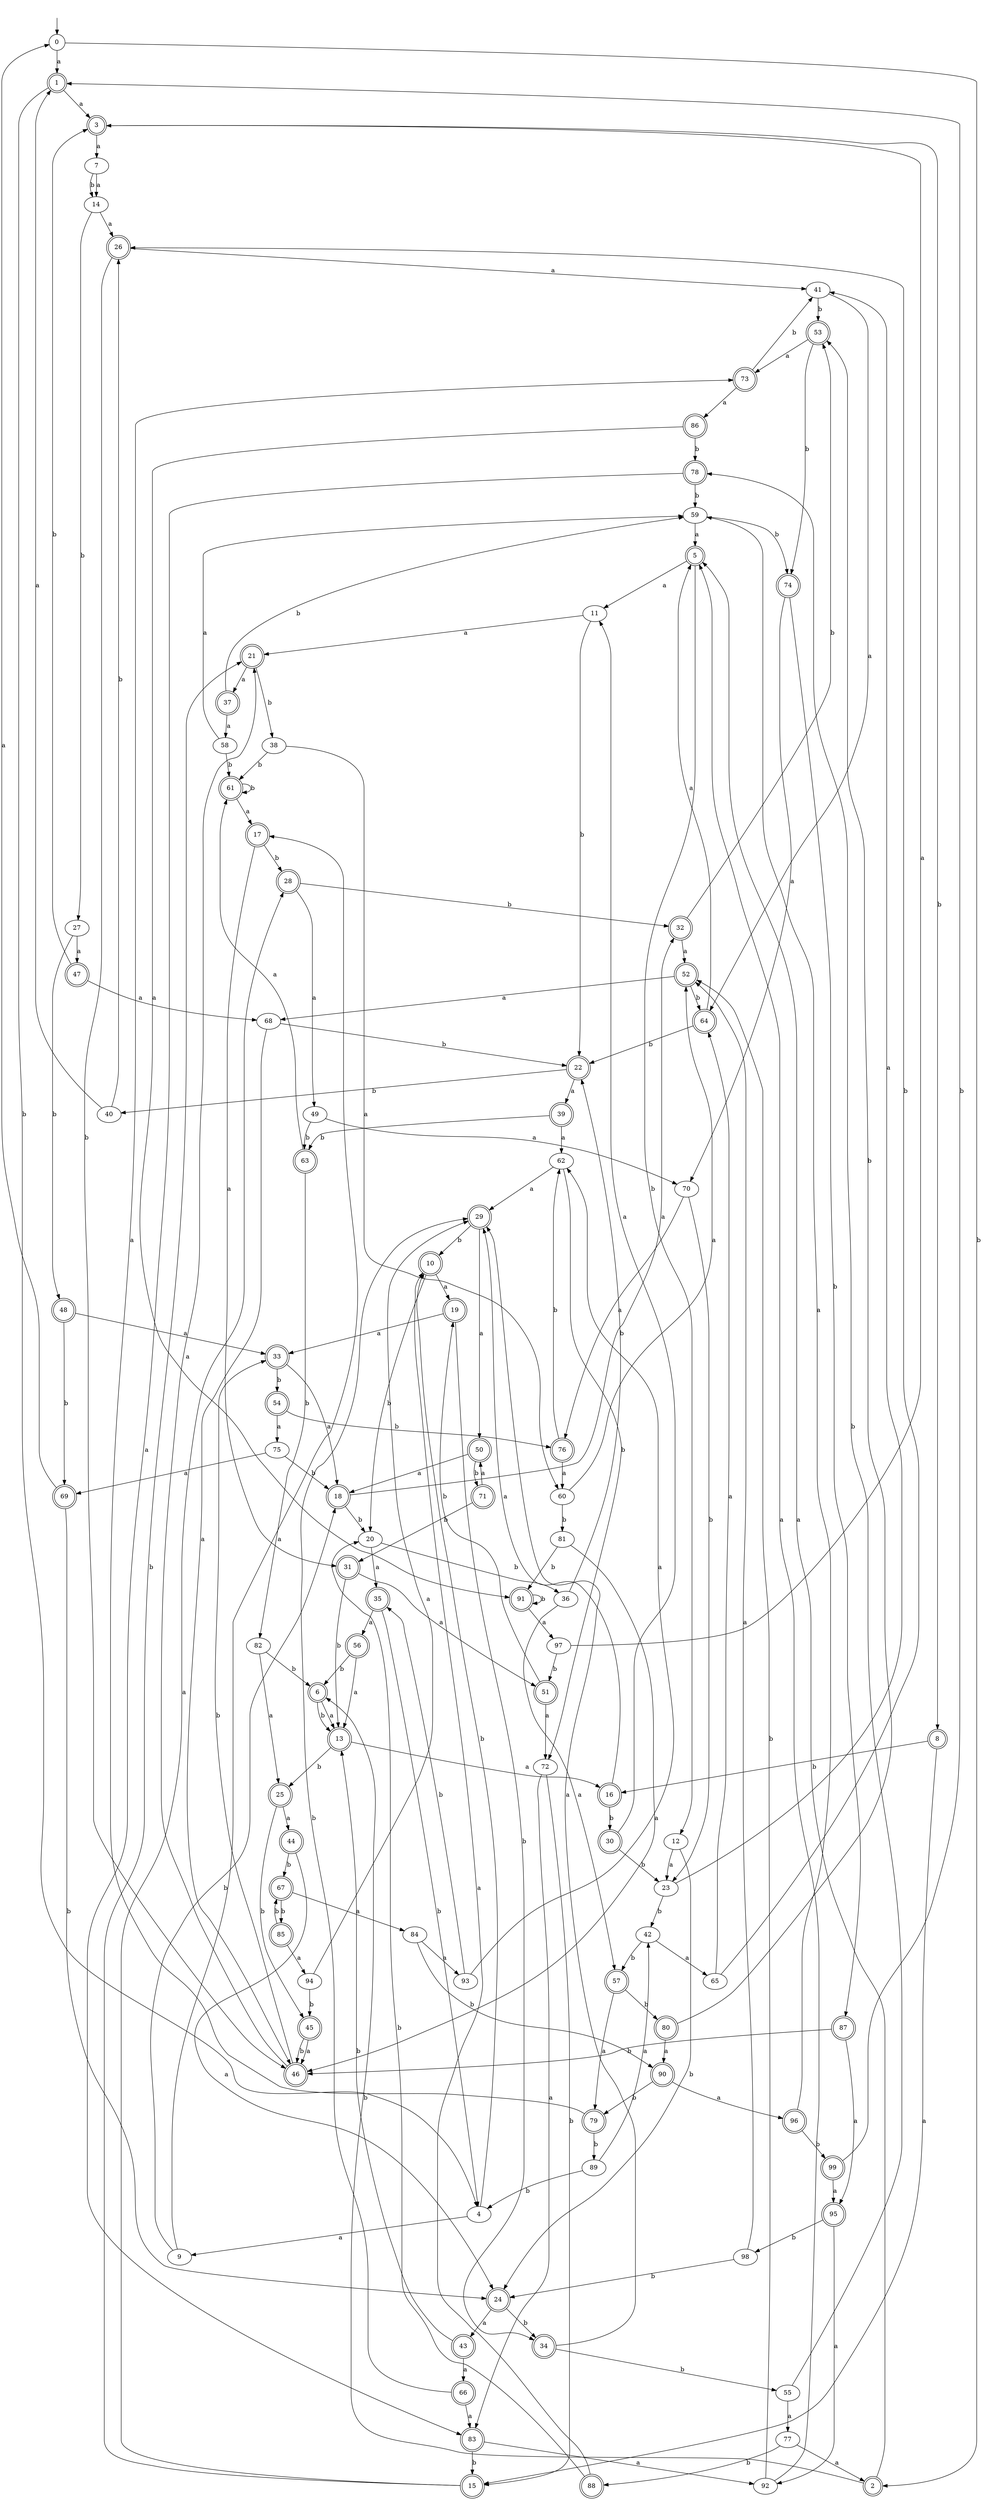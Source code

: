 digraph RandomDFA {
  __start0 [label="", shape=none];
  __start0 -> 0 [label=""];
  0 [shape=circle]
  0 -> 1 [label="a"]
  0 -> 2 [label="b"]
  1 [shape=doublecircle]
  1 -> 3 [label="a"]
  1 -> 4 [label="b"]
  2 [shape=doublecircle]
  2 -> 5 [label="a"]
  2 -> 6 [label="b"]
  3 [shape=doublecircle]
  3 -> 7 [label="a"]
  3 -> 8 [label="b"]
  4
  4 -> 9 [label="a"]
  4 -> 10 [label="b"]
  5 [shape=doublecircle]
  5 -> 11 [label="a"]
  5 -> 12 [label="b"]
  6 [shape=doublecircle]
  6 -> 13 [label="a"]
  6 -> 13 [label="b"]
  7
  7 -> 14 [label="a"]
  7 -> 14 [label="b"]
  8 [shape=doublecircle]
  8 -> 15 [label="a"]
  8 -> 16 [label="b"]
  9
  9 -> 17 [label="a"]
  9 -> 18 [label="b"]
  10 [shape=doublecircle]
  10 -> 19 [label="a"]
  10 -> 20 [label="b"]
  11
  11 -> 21 [label="a"]
  11 -> 22 [label="b"]
  12
  12 -> 23 [label="a"]
  12 -> 24 [label="b"]
  13 [shape=doublecircle]
  13 -> 16 [label="a"]
  13 -> 25 [label="b"]
  14
  14 -> 26 [label="a"]
  14 -> 27 [label="b"]
  15 [shape=doublecircle]
  15 -> 28 [label="a"]
  15 -> 21 [label="b"]
  16 [shape=doublecircle]
  16 -> 29 [label="a"]
  16 -> 30 [label="b"]
  17 [shape=doublecircle]
  17 -> 31 [label="a"]
  17 -> 28 [label="b"]
  18 [shape=doublecircle]
  18 -> 32 [label="a"]
  18 -> 20 [label="b"]
  19 [shape=doublecircle]
  19 -> 33 [label="a"]
  19 -> 34 [label="b"]
  20
  20 -> 35 [label="a"]
  20 -> 36 [label="b"]
  21 [shape=doublecircle]
  21 -> 37 [label="a"]
  21 -> 38 [label="b"]
  22 [shape=doublecircle]
  22 -> 39 [label="a"]
  22 -> 40 [label="b"]
  23
  23 -> 41 [label="a"]
  23 -> 42 [label="b"]
  24 [shape=doublecircle]
  24 -> 43 [label="a"]
  24 -> 34 [label="b"]
  25 [shape=doublecircle]
  25 -> 44 [label="a"]
  25 -> 45 [label="b"]
  26 [shape=doublecircle]
  26 -> 41 [label="a"]
  26 -> 46 [label="b"]
  27
  27 -> 47 [label="a"]
  27 -> 48 [label="b"]
  28 [shape=doublecircle]
  28 -> 49 [label="a"]
  28 -> 32 [label="b"]
  29 [shape=doublecircle]
  29 -> 50 [label="a"]
  29 -> 10 [label="b"]
  30 [shape=doublecircle]
  30 -> 11 [label="a"]
  30 -> 23 [label="b"]
  31 [shape=doublecircle]
  31 -> 51 [label="a"]
  31 -> 13 [label="b"]
  32 [shape=doublecircle]
  32 -> 52 [label="a"]
  32 -> 53 [label="b"]
  33 [shape=doublecircle]
  33 -> 18 [label="a"]
  33 -> 54 [label="b"]
  34 [shape=doublecircle]
  34 -> 29 [label="a"]
  34 -> 55 [label="b"]
  35 [shape=doublecircle]
  35 -> 56 [label="a"]
  35 -> 4 [label="b"]
  36
  36 -> 57 [label="a"]
  36 -> 22 [label="b"]
  37 [shape=doublecircle]
  37 -> 58 [label="a"]
  37 -> 59 [label="b"]
  38
  38 -> 60 [label="a"]
  38 -> 61 [label="b"]
  39 [shape=doublecircle]
  39 -> 62 [label="a"]
  39 -> 63 [label="b"]
  40
  40 -> 1 [label="a"]
  40 -> 26 [label="b"]
  41
  41 -> 64 [label="a"]
  41 -> 53 [label="b"]
  42
  42 -> 65 [label="a"]
  42 -> 57 [label="b"]
  43 [shape=doublecircle]
  43 -> 66 [label="a"]
  43 -> 13 [label="b"]
  44 [shape=doublecircle]
  44 -> 24 [label="a"]
  44 -> 67 [label="b"]
  45 [shape=doublecircle]
  45 -> 46 [label="a"]
  45 -> 46 [label="b"]
  46 [shape=doublecircle]
  46 -> 21 [label="a"]
  46 -> 33 [label="b"]
  47 [shape=doublecircle]
  47 -> 68 [label="a"]
  47 -> 3 [label="b"]
  48 [shape=doublecircle]
  48 -> 33 [label="a"]
  48 -> 69 [label="b"]
  49
  49 -> 70 [label="a"]
  49 -> 63 [label="b"]
  50 [shape=doublecircle]
  50 -> 18 [label="a"]
  50 -> 71 [label="b"]
  51 [shape=doublecircle]
  51 -> 72 [label="a"]
  51 -> 19 [label="b"]
  52 [shape=doublecircle]
  52 -> 68 [label="a"]
  52 -> 64 [label="b"]
  53 [shape=doublecircle]
  53 -> 73 [label="a"]
  53 -> 74 [label="b"]
  54 [shape=doublecircle]
  54 -> 75 [label="a"]
  54 -> 76 [label="b"]
  55
  55 -> 77 [label="a"]
  55 -> 78 [label="b"]
  56 [shape=doublecircle]
  56 -> 13 [label="a"]
  56 -> 6 [label="b"]
  57 [shape=doublecircle]
  57 -> 79 [label="a"]
  57 -> 80 [label="b"]
  58
  58 -> 59 [label="a"]
  58 -> 61 [label="b"]
  59
  59 -> 5 [label="a"]
  59 -> 74 [label="b"]
  60
  60 -> 52 [label="a"]
  60 -> 81 [label="b"]
  61 [shape=doublecircle]
  61 -> 17 [label="a"]
  61 -> 61 [label="b"]
  62
  62 -> 29 [label="a"]
  62 -> 72 [label="b"]
  63 [shape=doublecircle]
  63 -> 61 [label="a"]
  63 -> 82 [label="b"]
  64 [shape=doublecircle]
  64 -> 5 [label="a"]
  64 -> 22 [label="b"]
  65
  65 -> 64 [label="a"]
  65 -> 26 [label="b"]
  66 [shape=doublecircle]
  66 -> 83 [label="a"]
  66 -> 29 [label="b"]
  67 [shape=doublecircle]
  67 -> 84 [label="a"]
  67 -> 85 [label="b"]
  68
  68 -> 46 [label="a"]
  68 -> 22 [label="b"]
  69 [shape=doublecircle]
  69 -> 0 [label="a"]
  69 -> 24 [label="b"]
  70
  70 -> 76 [label="a"]
  70 -> 23 [label="b"]
  71 [shape=doublecircle]
  71 -> 50 [label="a"]
  71 -> 31 [label="b"]
  72
  72 -> 83 [label="a"]
  72 -> 15 [label="b"]
  73 [shape=doublecircle]
  73 -> 86 [label="a"]
  73 -> 41 [label="b"]
  74 [shape=doublecircle]
  74 -> 70 [label="a"]
  74 -> 87 [label="b"]
  75
  75 -> 69 [label="a"]
  75 -> 18 [label="b"]
  76 [shape=doublecircle]
  76 -> 60 [label="a"]
  76 -> 62 [label="b"]
  77
  77 -> 2 [label="a"]
  77 -> 88 [label="b"]
  78 [shape=doublecircle]
  78 -> 83 [label="a"]
  78 -> 59 [label="b"]
  79 [shape=doublecircle]
  79 -> 73 [label="a"]
  79 -> 89 [label="b"]
  80 [shape=doublecircle]
  80 -> 90 [label="a"]
  80 -> 53 [label="b"]
  81
  81 -> 46 [label="a"]
  81 -> 91 [label="b"]
  82
  82 -> 25 [label="a"]
  82 -> 6 [label="b"]
  83 [shape=doublecircle]
  83 -> 92 [label="a"]
  83 -> 15 [label="b"]
  84
  84 -> 93 [label="a"]
  84 -> 90 [label="b"]
  85 [shape=doublecircle]
  85 -> 94 [label="a"]
  85 -> 67 [label="b"]
  86 [shape=doublecircle]
  86 -> 91 [label="a"]
  86 -> 78 [label="b"]
  87 [shape=doublecircle]
  87 -> 95 [label="a"]
  87 -> 46 [label="b"]
  88 [shape=doublecircle]
  88 -> 10 [label="a"]
  88 -> 20 [label="b"]
  89
  89 -> 42 [label="a"]
  89 -> 4 [label="b"]
  90 [shape=doublecircle]
  90 -> 96 [label="a"]
  90 -> 79 [label="b"]
  91 [shape=doublecircle]
  91 -> 97 [label="a"]
  91 -> 91 [label="b"]
  92
  92 -> 5 [label="a"]
  92 -> 52 [label="b"]
  93
  93 -> 62 [label="a"]
  93 -> 35 [label="b"]
  94
  94 -> 29 [label="a"]
  94 -> 45 [label="b"]
  95 [shape=doublecircle]
  95 -> 92 [label="a"]
  95 -> 98 [label="b"]
  96 [shape=doublecircle]
  96 -> 59 [label="a"]
  96 -> 99 [label="b"]
  97
  97 -> 3 [label="a"]
  97 -> 51 [label="b"]
  98
  98 -> 52 [label="a"]
  98 -> 24 [label="b"]
  99 [shape=doublecircle]
  99 -> 95 [label="a"]
  99 -> 1 [label="b"]
}
